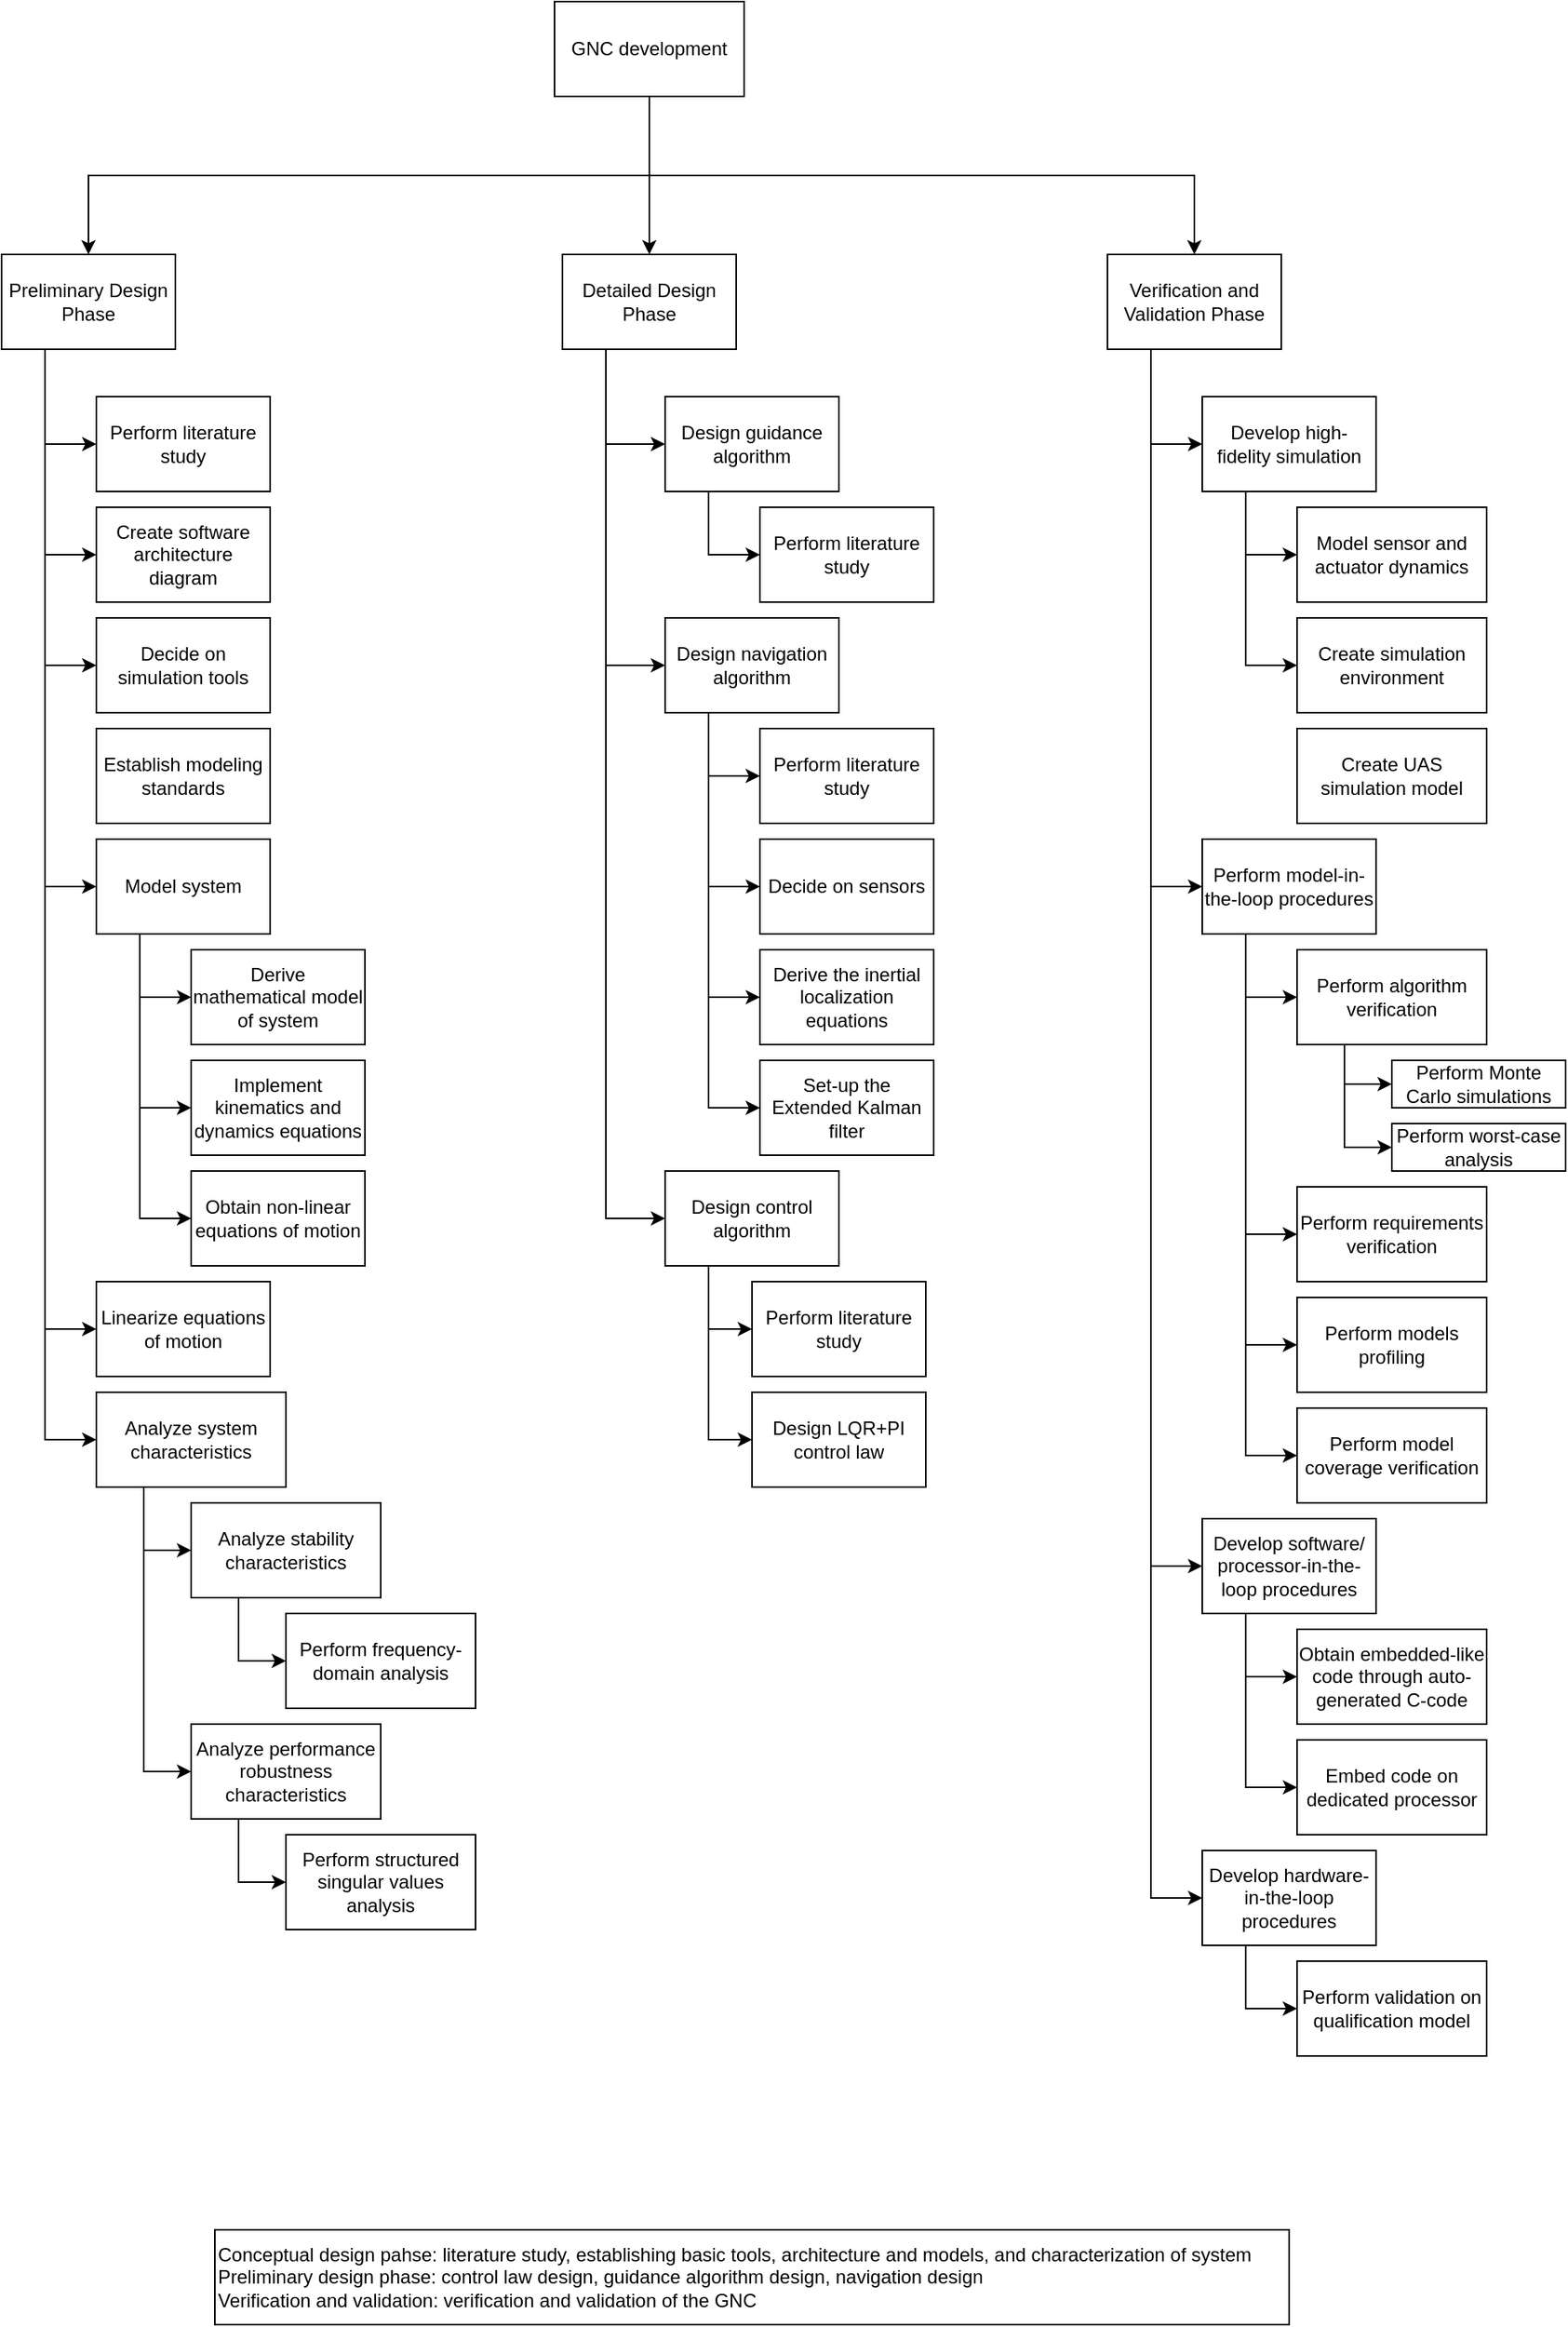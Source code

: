 <mxfile version="21.2.9" type="device">
  <diagram name="Page-1" id="2YBvvXClWsGukQMizWep">
    <mxGraphModel dx="1839" dy="1051" grid="1" gridSize="10" guides="1" tooltips="1" connect="1" arrows="1" fold="1" page="1" pageScale="1" pageWidth="1169" pageHeight="1654" math="0" shadow="0">
      <root>
        <mxCell id="0" />
        <mxCell id="1" parent="0" />
        <mxCell id="zK16GCWODctQh5SkANbl-13" style="edgeStyle=orthogonalEdgeStyle;rounded=0;orthogonalLoop=1;jettySize=auto;html=1;exitX=0.25;exitY=1;exitDx=0;exitDy=0;entryX=0;entryY=0.5;entryDx=0;entryDy=0;" parent="1" source="zK16GCWODctQh5SkANbl-1" target="zK16GCWODctQh5SkANbl-14" edge="1">
          <mxGeometry relative="1" as="geometry">
            <mxPoint x="130" y="350" as="targetPoint" />
          </mxGeometry>
        </mxCell>
        <mxCell id="zK16GCWODctQh5SkANbl-16" style="edgeStyle=orthogonalEdgeStyle;rounded=0;orthogonalLoop=1;jettySize=auto;html=1;exitX=0.25;exitY=1;exitDx=0;exitDy=0;entryX=0;entryY=0.5;entryDx=0;entryDy=0;" parent="1" source="zK16GCWODctQh5SkANbl-1" target="zK16GCWODctQh5SkANbl-15" edge="1">
          <mxGeometry relative="1" as="geometry" />
        </mxCell>
        <mxCell id="zK16GCWODctQh5SkANbl-18" style="edgeStyle=orthogonalEdgeStyle;rounded=0;orthogonalLoop=1;jettySize=auto;html=1;exitX=0.25;exitY=1;exitDx=0;exitDy=0;entryX=0;entryY=0.5;entryDx=0;entryDy=0;" parent="1" source="zK16GCWODctQh5SkANbl-1" target="zK16GCWODctQh5SkANbl-17" edge="1">
          <mxGeometry relative="1" as="geometry" />
        </mxCell>
        <mxCell id="zK16GCWODctQh5SkANbl-22" style="edgeStyle=orthogonalEdgeStyle;rounded=0;orthogonalLoop=1;jettySize=auto;html=1;exitX=0.25;exitY=1;exitDx=0;exitDy=0;entryX=0;entryY=0.5;entryDx=0;entryDy=0;" parent="1" source="zK16GCWODctQh5SkANbl-1" target="zK16GCWODctQh5SkANbl-21" edge="1">
          <mxGeometry relative="1" as="geometry" />
        </mxCell>
        <mxCell id="zK16GCWODctQh5SkANbl-29" style="edgeStyle=orthogonalEdgeStyle;rounded=0;orthogonalLoop=1;jettySize=auto;html=1;exitX=0.25;exitY=1;exitDx=0;exitDy=0;entryX=0;entryY=0.5;entryDx=0;entryDy=0;" parent="1" source="zK16GCWODctQh5SkANbl-1" target="zK16GCWODctQh5SkANbl-30" edge="1">
          <mxGeometry relative="1" as="geometry">
            <mxPoint x="137.783" y="840" as="targetPoint" />
          </mxGeometry>
        </mxCell>
        <mxCell id="zK16GCWODctQh5SkANbl-31" style="edgeStyle=orthogonalEdgeStyle;rounded=0;orthogonalLoop=1;jettySize=auto;html=1;exitX=0.25;exitY=1;exitDx=0;exitDy=0;entryX=0;entryY=0.5;entryDx=0;entryDy=0;" parent="1" source="zK16GCWODctQh5SkANbl-1" target="zK16GCWODctQh5SkANbl-32" edge="1">
          <mxGeometry relative="1" as="geometry">
            <mxPoint x="137.75" y="880" as="targetPoint" />
          </mxGeometry>
        </mxCell>
        <mxCell id="zK16GCWODctQh5SkANbl-1" value="Preliminary Design Phase" style="whiteSpace=wrap;html=1;" parent="1" vertex="1">
          <mxGeometry x="110" y="190" width="110" height="60" as="geometry" />
        </mxCell>
        <mxCell id="zK16GCWODctQh5SkANbl-80" style="edgeStyle=orthogonalEdgeStyle;rounded=0;orthogonalLoop=1;jettySize=auto;html=1;exitX=0.25;exitY=1;exitDx=0;exitDy=0;entryX=0;entryY=0.5;entryDx=0;entryDy=0;" parent="1" source="zK16GCWODctQh5SkANbl-2" target="zK16GCWODctQh5SkANbl-81" edge="1">
          <mxGeometry relative="1" as="geometry">
            <mxPoint x="515" y="400" as="targetPoint" />
          </mxGeometry>
        </mxCell>
        <mxCell id="zK16GCWODctQh5SkANbl-83" style="edgeStyle=orthogonalEdgeStyle;rounded=0;orthogonalLoop=1;jettySize=auto;html=1;exitX=0.25;exitY=1;exitDx=0;exitDy=0;entryX=0;entryY=0.5;entryDx=0;entryDy=0;" parent="1" source="zK16GCWODctQh5SkANbl-2" target="zK16GCWODctQh5SkANbl-82" edge="1">
          <mxGeometry relative="1" as="geometry" />
        </mxCell>
        <mxCell id="zK16GCWODctQh5SkANbl-85" style="edgeStyle=orthogonalEdgeStyle;rounded=0;orthogonalLoop=1;jettySize=auto;html=1;exitX=0.25;exitY=1;exitDx=0;exitDy=0;entryX=0;entryY=0.5;entryDx=0;entryDy=0;" parent="1" source="zK16GCWODctQh5SkANbl-2" target="zK16GCWODctQh5SkANbl-84" edge="1">
          <mxGeometry relative="1" as="geometry" />
        </mxCell>
        <mxCell id="zK16GCWODctQh5SkANbl-2" value="Detailed Design&lt;br&gt;Phase" style="whiteSpace=wrap;html=1;" parent="1" vertex="1">
          <mxGeometry x="465" y="190" width="110" height="60" as="geometry" />
        </mxCell>
        <mxCell id="zK16GCWODctQh5SkANbl-4" style="edgeStyle=orthogonalEdgeStyle;rounded=0;orthogonalLoop=1;jettySize=auto;html=1;exitX=0.25;exitY=1;exitDx=0;exitDy=0;entryX=0;entryY=0.5;entryDx=0;entryDy=0;" parent="1" source="zK16GCWODctQh5SkANbl-3" target="zK16GCWODctQh5SkANbl-5" edge="1">
          <mxGeometry relative="1" as="geometry">
            <mxPoint x="870" y="320" as="targetPoint" />
            <Array as="points">
              <mxPoint x="838" y="310" />
            </Array>
          </mxGeometry>
        </mxCell>
        <mxCell id="zK16GCWODctQh5SkANbl-7" style="edgeStyle=orthogonalEdgeStyle;rounded=0;orthogonalLoop=1;jettySize=auto;html=1;exitX=0.25;exitY=1;exitDx=0;exitDy=0;entryX=0;entryY=0.5;entryDx=0;entryDy=0;" parent="1" source="zK16GCWODctQh5SkANbl-3" target="zK16GCWODctQh5SkANbl-6" edge="1">
          <mxGeometry relative="1" as="geometry" />
        </mxCell>
        <mxCell id="zK16GCWODctQh5SkANbl-9" style="edgeStyle=orthogonalEdgeStyle;rounded=0;orthogonalLoop=1;jettySize=auto;html=1;exitX=0.25;exitY=1;exitDx=0;exitDy=0;entryX=0;entryY=0.5;entryDx=0;entryDy=0;" parent="1" source="zK16GCWODctQh5SkANbl-3" target="zK16GCWODctQh5SkANbl-8" edge="1">
          <mxGeometry relative="1" as="geometry" />
        </mxCell>
        <mxCell id="zK16GCWODctQh5SkANbl-11" style="edgeStyle=orthogonalEdgeStyle;rounded=0;orthogonalLoop=1;jettySize=auto;html=1;exitX=0.25;exitY=1;exitDx=0;exitDy=0;entryX=0;entryY=0.5;entryDx=0;entryDy=0;" parent="1" source="zK16GCWODctQh5SkANbl-3" target="zK16GCWODctQh5SkANbl-10" edge="1">
          <mxGeometry relative="1" as="geometry" />
        </mxCell>
        <mxCell id="zK16GCWODctQh5SkANbl-3" value="Verification and Validation Phase" style="whiteSpace=wrap;html=1;" parent="1" vertex="1">
          <mxGeometry x="810" y="190" width="110" height="60" as="geometry" />
        </mxCell>
        <mxCell id="zK16GCWODctQh5SkANbl-48" style="edgeStyle=orthogonalEdgeStyle;rounded=0;orthogonalLoop=1;jettySize=auto;html=1;exitX=0.25;exitY=1;exitDx=0;exitDy=0;entryX=0;entryY=0.5;entryDx=0;entryDy=0;" parent="1" source="zK16GCWODctQh5SkANbl-5" target="zK16GCWODctQh5SkANbl-47" edge="1">
          <mxGeometry relative="1" as="geometry" />
        </mxCell>
        <mxCell id="zK16GCWODctQh5SkANbl-50" style="edgeStyle=orthogonalEdgeStyle;rounded=0;orthogonalLoop=1;jettySize=auto;html=1;exitX=0.25;exitY=1;exitDx=0;exitDy=0;entryX=0;entryY=0.5;entryDx=0;entryDy=0;" parent="1" source="zK16GCWODctQh5SkANbl-5" target="zK16GCWODctQh5SkANbl-49" edge="1">
          <mxGeometry relative="1" as="geometry" />
        </mxCell>
        <mxCell id="zK16GCWODctQh5SkANbl-5" value="Develop high-fidelity simulation" style="whiteSpace=wrap;html=1;" parent="1" vertex="1">
          <mxGeometry x="870" y="280" width="110" height="60" as="geometry" />
        </mxCell>
        <mxCell id="zK16GCWODctQh5SkANbl-55" style="edgeStyle=orthogonalEdgeStyle;rounded=0;orthogonalLoop=1;jettySize=auto;html=1;exitX=0.25;exitY=1;exitDx=0;exitDy=0;entryX=0;entryY=0.5;entryDx=0;entryDy=0;" parent="1" source="zK16GCWODctQh5SkANbl-6" target="zK16GCWODctQh5SkANbl-54" edge="1">
          <mxGeometry relative="1" as="geometry" />
        </mxCell>
        <mxCell id="zK16GCWODctQh5SkANbl-67" style="edgeStyle=orthogonalEdgeStyle;rounded=0;orthogonalLoop=1;jettySize=auto;html=1;exitX=0.25;exitY=1;exitDx=0;exitDy=0;entryX=0;entryY=0.5;entryDx=0;entryDy=0;" parent="1" source="zK16GCWODctQh5SkANbl-6" target="zK16GCWODctQh5SkANbl-66" edge="1">
          <mxGeometry relative="1" as="geometry" />
        </mxCell>
        <mxCell id="zK16GCWODctQh5SkANbl-71" style="edgeStyle=orthogonalEdgeStyle;rounded=0;orthogonalLoop=1;jettySize=auto;html=1;exitX=0.25;exitY=1;exitDx=0;exitDy=0;entryX=0;entryY=0.5;entryDx=0;entryDy=0;" parent="1" source="zK16GCWODctQh5SkANbl-6" target="zK16GCWODctQh5SkANbl-70" edge="1">
          <mxGeometry relative="1" as="geometry" />
        </mxCell>
        <mxCell id="zK16GCWODctQh5SkANbl-72" style="edgeStyle=orthogonalEdgeStyle;rounded=0;orthogonalLoop=1;jettySize=auto;html=1;exitX=0.25;exitY=1;exitDx=0;exitDy=0;entryX=0;entryY=0.5;entryDx=0;entryDy=0;" parent="1" source="zK16GCWODctQh5SkANbl-6" target="zK16GCWODctQh5SkANbl-68" edge="1">
          <mxGeometry relative="1" as="geometry" />
        </mxCell>
        <mxCell id="zK16GCWODctQh5SkANbl-6" value="Perform model-in-the-loop procedures" style="whiteSpace=wrap;html=1;" parent="1" vertex="1">
          <mxGeometry x="870" y="560" width="110" height="60" as="geometry" />
        </mxCell>
        <mxCell id="zK16GCWODctQh5SkANbl-57" style="edgeStyle=orthogonalEdgeStyle;rounded=0;orthogonalLoop=1;jettySize=auto;html=1;exitX=0.25;exitY=1;exitDx=0;exitDy=0;entryX=0;entryY=0.5;entryDx=0;entryDy=0;" parent="1" source="zK16GCWODctQh5SkANbl-8" target="zK16GCWODctQh5SkANbl-56" edge="1">
          <mxGeometry relative="1" as="geometry" />
        </mxCell>
        <mxCell id="zK16GCWODctQh5SkANbl-77" style="edgeStyle=orthogonalEdgeStyle;rounded=0;orthogonalLoop=1;jettySize=auto;html=1;exitX=0.25;exitY=1;exitDx=0;exitDy=0;entryX=0;entryY=0.5;entryDx=0;entryDy=0;" parent="1" source="zK16GCWODctQh5SkANbl-8" target="zK16GCWODctQh5SkANbl-59" edge="1">
          <mxGeometry relative="1" as="geometry" />
        </mxCell>
        <mxCell id="zK16GCWODctQh5SkANbl-8" value="Develop software/ processor-in-the-loop procedures" style="whiteSpace=wrap;html=1;" parent="1" vertex="1">
          <mxGeometry x="870" y="990" width="110" height="60" as="geometry" />
        </mxCell>
        <mxCell id="zK16GCWODctQh5SkANbl-63" style="edgeStyle=orthogonalEdgeStyle;rounded=0;orthogonalLoop=1;jettySize=auto;html=1;exitX=0.25;exitY=1;exitDx=0;exitDy=0;entryX=0;entryY=0.5;entryDx=0;entryDy=0;" parent="1" source="zK16GCWODctQh5SkANbl-10" target="zK16GCWODctQh5SkANbl-61" edge="1">
          <mxGeometry relative="1" as="geometry" />
        </mxCell>
        <mxCell id="zK16GCWODctQh5SkANbl-10" value="Develop hardware-in-the-loop procedures" style="whiteSpace=wrap;html=1;" parent="1" vertex="1">
          <mxGeometry x="870" y="1200" width="110" height="60" as="geometry" />
        </mxCell>
        <mxCell id="zK16GCWODctQh5SkANbl-86" style="edgeStyle=orthogonalEdgeStyle;rounded=0;orthogonalLoop=1;jettySize=auto;html=1;exitX=0.5;exitY=1;exitDx=0;exitDy=0;" parent="1" source="zK16GCWODctQh5SkANbl-12" target="zK16GCWODctQh5SkANbl-2" edge="1">
          <mxGeometry relative="1" as="geometry" />
        </mxCell>
        <mxCell id="zK16GCWODctQh5SkANbl-87" style="edgeStyle=orthogonalEdgeStyle;rounded=0;orthogonalLoop=1;jettySize=auto;html=1;exitX=0.5;exitY=1;exitDx=0;exitDy=0;entryX=0.5;entryY=0;entryDx=0;entryDy=0;" parent="1" source="zK16GCWODctQh5SkANbl-12" target="zK16GCWODctQh5SkANbl-3" edge="1">
          <mxGeometry relative="1" as="geometry" />
        </mxCell>
        <mxCell id="zK16GCWODctQh5SkANbl-88" style="edgeStyle=orthogonalEdgeStyle;rounded=0;orthogonalLoop=1;jettySize=auto;html=1;exitX=0.5;exitY=1;exitDx=0;exitDy=0;entryX=0.5;entryY=0;entryDx=0;entryDy=0;" parent="1" source="zK16GCWODctQh5SkANbl-12" target="zK16GCWODctQh5SkANbl-1" edge="1">
          <mxGeometry relative="1" as="geometry" />
        </mxCell>
        <mxCell id="zK16GCWODctQh5SkANbl-12" value="GNC development" style="whiteSpace=wrap;html=1;" parent="1" vertex="1">
          <mxGeometry x="460" y="30" width="120" height="60" as="geometry" />
        </mxCell>
        <mxCell id="zK16GCWODctQh5SkANbl-14" value="Perform literature study" style="whiteSpace=wrap;html=1;" parent="1" vertex="1">
          <mxGeometry x="170" y="280" width="110" height="60" as="geometry" />
        </mxCell>
        <mxCell id="zK16GCWODctQh5SkANbl-15" value="Decide on simulation tools" style="whiteSpace=wrap;html=1;" parent="1" vertex="1">
          <mxGeometry x="170" y="420" width="110" height="60" as="geometry" />
        </mxCell>
        <mxCell id="zK16GCWODctQh5SkANbl-17" value="Create software architecture diagram" style="whiteSpace=wrap;html=1;" parent="1" vertex="1">
          <mxGeometry x="170" y="350" width="110" height="60" as="geometry" />
        </mxCell>
        <mxCell id="zK16GCWODctQh5SkANbl-24" style="edgeStyle=orthogonalEdgeStyle;rounded=0;orthogonalLoop=1;jettySize=auto;html=1;exitX=0.25;exitY=1;exitDx=0;exitDy=0;entryX=0;entryY=0.5;entryDx=0;entryDy=0;" parent="1" source="zK16GCWODctQh5SkANbl-21" target="zK16GCWODctQh5SkANbl-23" edge="1">
          <mxGeometry relative="1" as="geometry" />
        </mxCell>
        <mxCell id="zK16GCWODctQh5SkANbl-26" style="edgeStyle=orthogonalEdgeStyle;rounded=0;orthogonalLoop=1;jettySize=auto;html=1;exitX=0.25;exitY=1;exitDx=0;exitDy=0;entryX=0;entryY=0.5;entryDx=0;entryDy=0;" parent="1" source="zK16GCWODctQh5SkANbl-21" target="zK16GCWODctQh5SkANbl-25" edge="1">
          <mxGeometry relative="1" as="geometry" />
        </mxCell>
        <mxCell id="zK16GCWODctQh5SkANbl-28" style="edgeStyle=orthogonalEdgeStyle;rounded=0;orthogonalLoop=1;jettySize=auto;html=1;exitX=0.25;exitY=1;exitDx=0;exitDy=0;entryX=0;entryY=0.5;entryDx=0;entryDy=0;" parent="1" source="zK16GCWODctQh5SkANbl-21" target="zK16GCWODctQh5SkANbl-27" edge="1">
          <mxGeometry relative="1" as="geometry" />
        </mxCell>
        <mxCell id="zK16GCWODctQh5SkANbl-21" value="Model system" style="whiteSpace=wrap;html=1;" parent="1" vertex="1">
          <mxGeometry x="170" y="560" width="110" height="60" as="geometry" />
        </mxCell>
        <mxCell id="zK16GCWODctQh5SkANbl-23" value="Derive mathematical model of system" style="whiteSpace=wrap;html=1;" parent="1" vertex="1">
          <mxGeometry x="230" y="630" width="110" height="60" as="geometry" />
        </mxCell>
        <mxCell id="zK16GCWODctQh5SkANbl-25" value="Implement kinematics and dynamics equations" style="whiteSpace=wrap;html=1;" parent="1" vertex="1">
          <mxGeometry x="230" y="700" width="110" height="60" as="geometry" />
        </mxCell>
        <mxCell id="zK16GCWODctQh5SkANbl-27" value="Obtain non-linear equations of motion" style="whiteSpace=wrap;html=1;" parent="1" vertex="1">
          <mxGeometry x="230" y="770" width="110" height="60" as="geometry" />
        </mxCell>
        <mxCell id="zK16GCWODctQh5SkANbl-30" value="Linearize equations of motion" style="whiteSpace=wrap;html=1;" parent="1" vertex="1">
          <mxGeometry x="170" y="840" width="110" height="60" as="geometry" />
        </mxCell>
        <mxCell id="zK16GCWODctQh5SkANbl-38" style="edgeStyle=orthogonalEdgeStyle;rounded=0;orthogonalLoop=1;jettySize=auto;html=1;exitX=0.25;exitY=1;exitDx=0;exitDy=0;entryX=0;entryY=0.5;entryDx=0;entryDy=0;" parent="1" source="zK16GCWODctQh5SkANbl-32" target="zK16GCWODctQh5SkANbl-33" edge="1">
          <mxGeometry relative="1" as="geometry" />
        </mxCell>
        <mxCell id="zK16GCWODctQh5SkANbl-39" style="edgeStyle=orthogonalEdgeStyle;rounded=0;orthogonalLoop=1;jettySize=auto;html=1;exitX=0.25;exitY=1;exitDx=0;exitDy=0;entryX=0;entryY=0.5;entryDx=0;entryDy=0;" parent="1" source="zK16GCWODctQh5SkANbl-32" target="zK16GCWODctQh5SkANbl-34" edge="1">
          <mxGeometry relative="1" as="geometry" />
        </mxCell>
        <mxCell id="zK16GCWODctQh5SkANbl-32" value="Analyze system characteristics" style="whiteSpace=wrap;html=1;" parent="1" vertex="1">
          <mxGeometry x="170" y="910" width="120" height="60" as="geometry" />
        </mxCell>
        <mxCell id="zK16GCWODctQh5SkANbl-41" style="edgeStyle=orthogonalEdgeStyle;rounded=0;orthogonalLoop=1;jettySize=auto;html=1;exitX=0.25;exitY=1;exitDx=0;exitDy=0;entryX=0;entryY=0.5;entryDx=0;entryDy=0;" parent="1" source="zK16GCWODctQh5SkANbl-33" target="zK16GCWODctQh5SkANbl-40" edge="1">
          <mxGeometry relative="1" as="geometry" />
        </mxCell>
        <mxCell id="zK16GCWODctQh5SkANbl-33" value="Analyze stability characteristics" style="whiteSpace=wrap;html=1;" parent="1" vertex="1">
          <mxGeometry x="230" y="980" width="120" height="60" as="geometry" />
        </mxCell>
        <mxCell id="zK16GCWODctQh5SkANbl-45" style="edgeStyle=orthogonalEdgeStyle;rounded=0;orthogonalLoop=1;jettySize=auto;html=1;exitX=0.25;exitY=1;exitDx=0;exitDy=0;entryX=0;entryY=0.5;entryDx=0;entryDy=0;" parent="1" source="zK16GCWODctQh5SkANbl-34" target="zK16GCWODctQh5SkANbl-44" edge="1">
          <mxGeometry relative="1" as="geometry" />
        </mxCell>
        <mxCell id="zK16GCWODctQh5SkANbl-34" value="Analyze performance robustness characteristics" style="whiteSpace=wrap;html=1;" parent="1" vertex="1">
          <mxGeometry x="230" y="1120" width="120" height="60" as="geometry" />
        </mxCell>
        <mxCell id="zK16GCWODctQh5SkANbl-40" value="Perform frequency-domain analysis" style="whiteSpace=wrap;html=1;" parent="1" vertex="1">
          <mxGeometry x="290" y="1050" width="120" height="60" as="geometry" />
        </mxCell>
        <mxCell id="zK16GCWODctQh5SkANbl-44" value="Perform structured singular values analysis" style="whiteSpace=wrap;html=1;" parent="1" vertex="1">
          <mxGeometry x="290" y="1190" width="120" height="60" as="geometry" />
        </mxCell>
        <mxCell id="zK16GCWODctQh5SkANbl-46" value="Conceptual design pahse: literature study, establishing basic tools, architecture and models, and characterization of system&lt;br&gt;Preliminary design phase: control law design, guidance algorithm design, navigation design&lt;br&gt;Verification and validation: verification and validation of the GNC" style="rounded=0;whiteSpace=wrap;html=1;align=left;" parent="1" vertex="1">
          <mxGeometry x="245" y="1440" width="680" height="60" as="geometry" />
        </mxCell>
        <mxCell id="zK16GCWODctQh5SkANbl-47" value="Model sensor and actuator dynamics" style="whiteSpace=wrap;html=1;" parent="1" vertex="1">
          <mxGeometry x="930" y="350" width="120" height="60" as="geometry" />
        </mxCell>
        <mxCell id="zK16GCWODctQh5SkANbl-49" value="Create simulation environment" style="whiteSpace=wrap;html=1;" parent="1" vertex="1">
          <mxGeometry x="930" y="420" width="120" height="60" as="geometry" />
        </mxCell>
        <mxCell id="zK16GCWODctQh5SkANbl-51" value="Create UAS simulation model" style="whiteSpace=wrap;html=1;" parent="1" vertex="1">
          <mxGeometry x="930" y="490" width="120" height="60" as="geometry" />
        </mxCell>
        <mxCell id="zK16GCWODctQh5SkANbl-75" style="edgeStyle=orthogonalEdgeStyle;rounded=0;orthogonalLoop=1;jettySize=auto;html=1;exitX=0.25;exitY=1;exitDx=0;exitDy=0;entryX=0;entryY=0.5;entryDx=0;entryDy=0;" parent="1" source="zK16GCWODctQh5SkANbl-54" target="zK16GCWODctQh5SkANbl-74" edge="1">
          <mxGeometry relative="1" as="geometry">
            <Array as="points">
              <mxPoint x="960" y="715" />
            </Array>
          </mxGeometry>
        </mxCell>
        <mxCell id="zK16GCWODctQh5SkANbl-76" style="edgeStyle=orthogonalEdgeStyle;rounded=0;orthogonalLoop=1;jettySize=auto;html=1;exitX=0.25;exitY=1;exitDx=0;exitDy=0;entryX=0;entryY=0.5;entryDx=0;entryDy=0;" parent="1" source="zK16GCWODctQh5SkANbl-54" target="zK16GCWODctQh5SkANbl-64" edge="1">
          <mxGeometry relative="1" as="geometry">
            <Array as="points">
              <mxPoint x="960" y="755" />
            </Array>
          </mxGeometry>
        </mxCell>
        <mxCell id="zK16GCWODctQh5SkANbl-54" value="Perform algorithm verification" style="whiteSpace=wrap;html=1;" parent="1" vertex="1">
          <mxGeometry x="930" y="630" width="120" height="60" as="geometry" />
        </mxCell>
        <mxCell id="zK16GCWODctQh5SkANbl-56" value="Obtain embedded-like code through auto-generated C-code" style="whiteSpace=wrap;html=1;" parent="1" vertex="1">
          <mxGeometry x="930" y="1060" width="120" height="60" as="geometry" />
        </mxCell>
        <mxCell id="zK16GCWODctQh5SkANbl-59" value="Embed code on dedicated processor" style="whiteSpace=wrap;html=1;" parent="1" vertex="1">
          <mxGeometry x="930" y="1130" width="120" height="60" as="geometry" />
        </mxCell>
        <mxCell id="zK16GCWODctQh5SkANbl-61" value="Perform validation on qualification model" style="whiteSpace=wrap;html=1;" parent="1" vertex="1">
          <mxGeometry x="930" y="1270" width="120" height="60" as="geometry" />
        </mxCell>
        <mxCell id="zK16GCWODctQh5SkANbl-64" value="Perform worst-case analysis" style="whiteSpace=wrap;html=1;" parent="1" vertex="1">
          <mxGeometry x="990" y="740" width="110" height="30" as="geometry" />
        </mxCell>
        <mxCell id="zK16GCWODctQh5SkANbl-66" value="Perform models profiling" style="whiteSpace=wrap;html=1;" parent="1" vertex="1">
          <mxGeometry x="930" y="850" width="120" height="60" as="geometry" />
        </mxCell>
        <mxCell id="zK16GCWODctQh5SkANbl-68" value="Perform requirements verification" style="whiteSpace=wrap;html=1;" parent="1" vertex="1">
          <mxGeometry x="930" y="780" width="120" height="60" as="geometry" />
        </mxCell>
        <mxCell id="zK16GCWODctQh5SkANbl-69" value="Establish modeling standards" style="whiteSpace=wrap;html=1;" parent="1" vertex="1">
          <mxGeometry x="170" y="490" width="110" height="60" as="geometry" />
        </mxCell>
        <mxCell id="zK16GCWODctQh5SkANbl-70" value="Perform model coverage verification" style="whiteSpace=wrap;html=1;" parent="1" vertex="1">
          <mxGeometry x="930" y="920" width="120" height="60" as="geometry" />
        </mxCell>
        <mxCell id="zK16GCWODctQh5SkANbl-74" value="Perform Monte Carlo simulations" style="rounded=0;whiteSpace=wrap;html=1;" parent="1" vertex="1">
          <mxGeometry x="990" y="700" width="110" height="30" as="geometry" />
        </mxCell>
        <mxCell id="zK16GCWODctQh5SkANbl-78" value="Perform literature study" style="whiteSpace=wrap;html=1;" parent="1" vertex="1">
          <mxGeometry x="590" y="350" width="110" height="60" as="geometry" />
        </mxCell>
        <mxCell id="LWP7Q_04rYfpGNGSPaA0-1" style="edgeStyle=orthogonalEdgeStyle;rounded=0;orthogonalLoop=1;jettySize=auto;html=1;exitX=0.25;exitY=1;exitDx=0;exitDy=0;entryX=0;entryY=0.5;entryDx=0;entryDy=0;" edge="1" parent="1" source="zK16GCWODctQh5SkANbl-81" target="zK16GCWODctQh5SkANbl-78">
          <mxGeometry relative="1" as="geometry" />
        </mxCell>
        <mxCell id="zK16GCWODctQh5SkANbl-81" value="Design guidance algorithm" style="whiteSpace=wrap;html=1;" parent="1" vertex="1">
          <mxGeometry x="530" y="280" width="110" height="60" as="geometry" />
        </mxCell>
        <mxCell id="LWP7Q_04rYfpGNGSPaA0-3" style="edgeStyle=orthogonalEdgeStyle;rounded=0;orthogonalLoop=1;jettySize=auto;html=1;exitX=0.25;exitY=1;exitDx=0;exitDy=0;entryX=0;entryY=0.5;entryDx=0;entryDy=0;" edge="1" parent="1" source="zK16GCWODctQh5SkANbl-82" target="LWP7Q_04rYfpGNGSPaA0-2">
          <mxGeometry relative="1" as="geometry" />
        </mxCell>
        <mxCell id="LWP7Q_04rYfpGNGSPaA0-5" style="edgeStyle=orthogonalEdgeStyle;rounded=0;orthogonalLoop=1;jettySize=auto;html=1;exitX=0.25;exitY=1;exitDx=0;exitDy=0;entryX=0;entryY=0.5;entryDx=0;entryDy=0;" edge="1" parent="1" source="zK16GCWODctQh5SkANbl-82" target="LWP7Q_04rYfpGNGSPaA0-4">
          <mxGeometry relative="1" as="geometry" />
        </mxCell>
        <mxCell id="LWP7Q_04rYfpGNGSPaA0-7" style="edgeStyle=orthogonalEdgeStyle;rounded=0;orthogonalLoop=1;jettySize=auto;html=1;exitX=0.25;exitY=1;exitDx=0;exitDy=0;entryX=0;entryY=0.5;entryDx=0;entryDy=0;" edge="1" parent="1" source="zK16GCWODctQh5SkANbl-82" target="LWP7Q_04rYfpGNGSPaA0-6">
          <mxGeometry relative="1" as="geometry" />
        </mxCell>
        <mxCell id="LWP7Q_04rYfpGNGSPaA0-9" style="edgeStyle=orthogonalEdgeStyle;rounded=0;orthogonalLoop=1;jettySize=auto;html=1;exitX=0.25;exitY=1;exitDx=0;exitDy=0;entryX=0;entryY=0.5;entryDx=0;entryDy=0;" edge="1" parent="1" source="zK16GCWODctQh5SkANbl-82" target="LWP7Q_04rYfpGNGSPaA0-8">
          <mxGeometry relative="1" as="geometry" />
        </mxCell>
        <mxCell id="zK16GCWODctQh5SkANbl-82" value="Design navigation algorithm" style="whiteSpace=wrap;html=1;" parent="1" vertex="1">
          <mxGeometry x="530" y="420" width="110" height="60" as="geometry" />
        </mxCell>
        <mxCell id="zK16GCWODctQh5SkANbl-93" style="edgeStyle=orthogonalEdgeStyle;rounded=0;orthogonalLoop=1;jettySize=auto;html=1;exitX=0.25;exitY=1;exitDx=0;exitDy=0;entryX=0;entryY=0.5;entryDx=0;entryDy=0;" parent="1" source="zK16GCWODctQh5SkANbl-84" target="zK16GCWODctQh5SkANbl-92" edge="1">
          <mxGeometry relative="1" as="geometry" />
        </mxCell>
        <mxCell id="zK16GCWODctQh5SkANbl-96" style="edgeStyle=orthogonalEdgeStyle;rounded=0;orthogonalLoop=1;jettySize=auto;html=1;exitX=0.25;exitY=1;exitDx=0;exitDy=0;entryX=0;entryY=0.5;entryDx=0;entryDy=0;" parent="1" source="zK16GCWODctQh5SkANbl-84" target="zK16GCWODctQh5SkANbl-94" edge="1">
          <mxGeometry relative="1" as="geometry" />
        </mxCell>
        <mxCell id="zK16GCWODctQh5SkANbl-84" value="Design control algorithm" style="whiteSpace=wrap;html=1;" parent="1" vertex="1">
          <mxGeometry x="530" y="770" width="110" height="60" as="geometry" />
        </mxCell>
        <mxCell id="zK16GCWODctQh5SkANbl-92" value="Perform literature study" style="whiteSpace=wrap;html=1;" parent="1" vertex="1">
          <mxGeometry x="585" y="840" width="110" height="60" as="geometry" />
        </mxCell>
        <mxCell id="zK16GCWODctQh5SkANbl-94" value="Design LQR+PI control law" style="whiteSpace=wrap;html=1;" parent="1" vertex="1">
          <mxGeometry x="585" y="910" width="110" height="60" as="geometry" />
        </mxCell>
        <mxCell id="LWP7Q_04rYfpGNGSPaA0-2" value="Perform literature study" style="whiteSpace=wrap;html=1;" vertex="1" parent="1">
          <mxGeometry x="590" y="490" width="110" height="60" as="geometry" />
        </mxCell>
        <mxCell id="LWP7Q_04rYfpGNGSPaA0-4" value="Decide on sensors" style="whiteSpace=wrap;html=1;" vertex="1" parent="1">
          <mxGeometry x="590" y="560" width="110" height="60" as="geometry" />
        </mxCell>
        <mxCell id="LWP7Q_04rYfpGNGSPaA0-6" value="Derive the inertial localization equations" style="whiteSpace=wrap;html=1;" vertex="1" parent="1">
          <mxGeometry x="590" y="630" width="110" height="60" as="geometry" />
        </mxCell>
        <mxCell id="LWP7Q_04rYfpGNGSPaA0-8" value="Set-up the Extended Kalman filter" style="whiteSpace=wrap;html=1;" vertex="1" parent="1">
          <mxGeometry x="590" y="700" width="110" height="60" as="geometry" />
        </mxCell>
      </root>
    </mxGraphModel>
  </diagram>
</mxfile>
